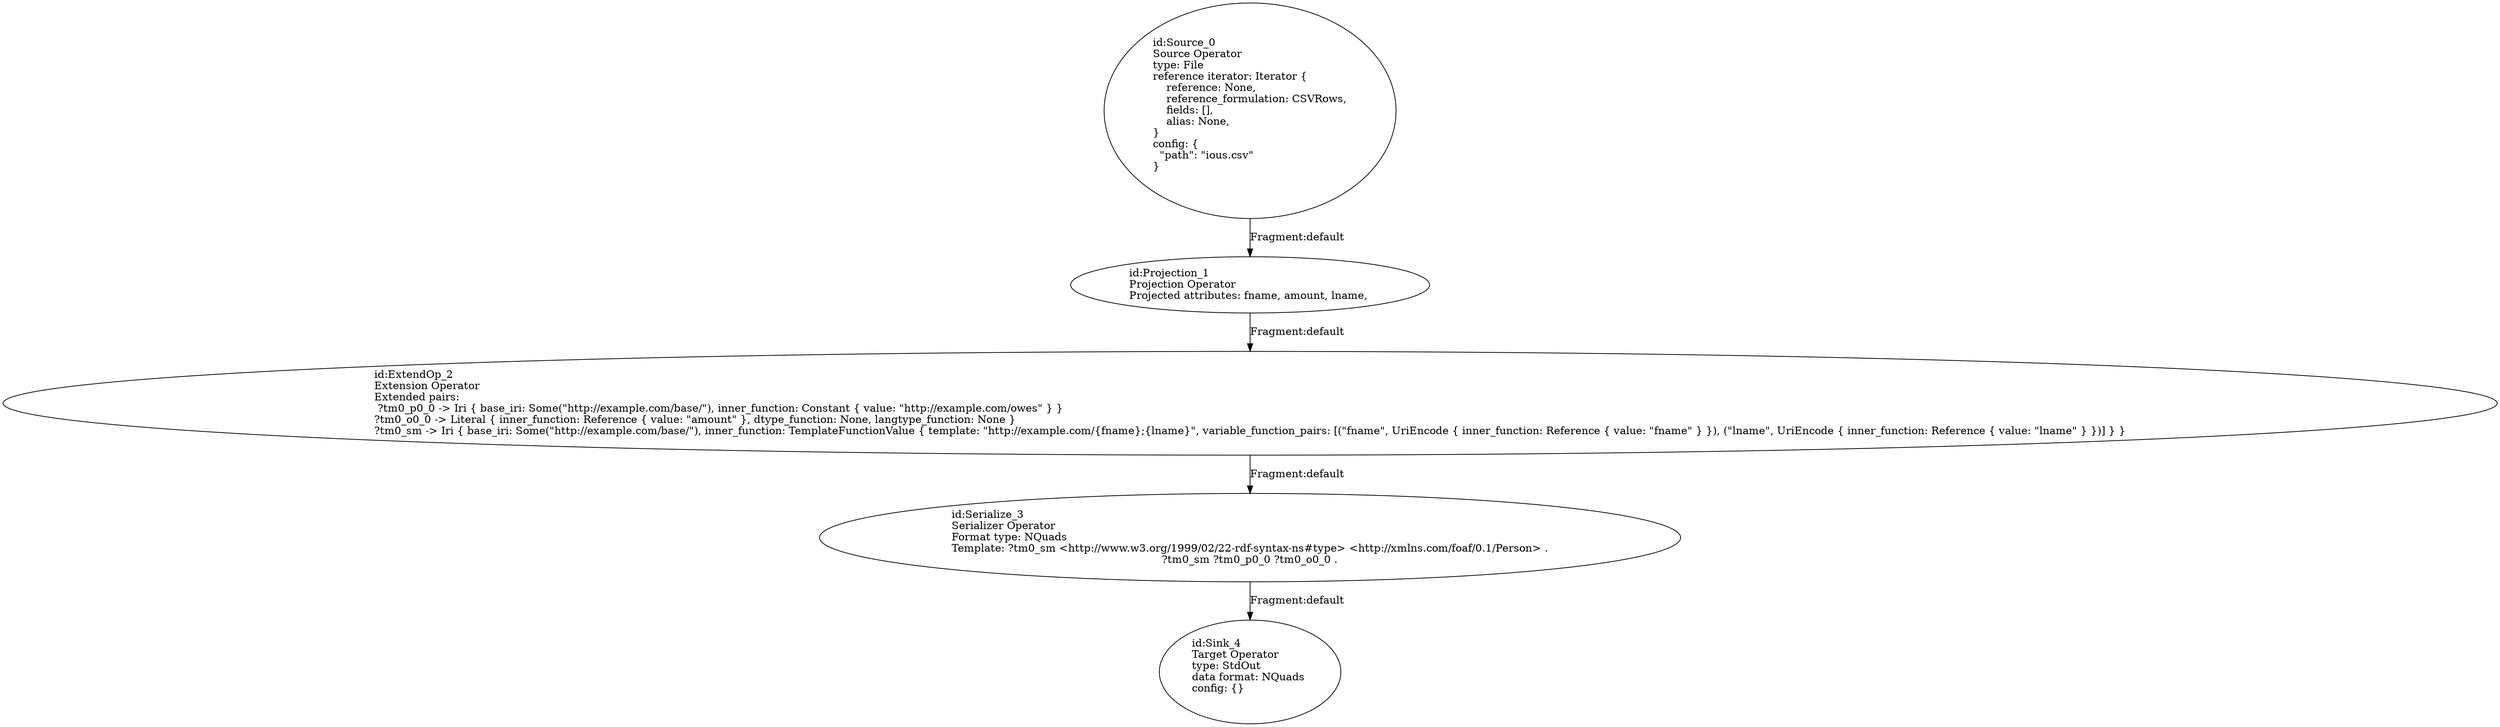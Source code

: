 digraph {
    0 [ label = "id:Source_0 \lSource Operator\ltype: File \lreference iterator: Iterator {\l    reference: None,\l    reference_formulation: CSVRows,\l    fields: [],\l    alias: None,\l} \lconfig: {\l  \"path\": \"ious.csv\"\l}\l             " ]
    1 [ label = "id:Projection_1 \lProjection Operator\lProjected attributes: fname, amount, lname, " ]
    2 [ label = "id:ExtendOp_2 \lExtension Operator\lExtended pairs: \l ?tm0_p0_0 -> Iri { base_iri: Some(\"http://example.com/base/\"), inner_function: Constant { value: \"http://example.com/owes\" } }\l?tm0_o0_0 -> Literal { inner_function: Reference { value: \"amount\" }, dtype_function: None, langtype_function: None }\l?tm0_sm -> Iri { base_iri: Some(\"http://example.com/base/\"), inner_function: TemplateFunctionValue { template: \"http://example.com/{fname};{lname}\", variable_function_pairs: [(\"fname\", UriEncode { inner_function: Reference { value: \"fname\" } }), (\"lname\", UriEncode { inner_function: Reference { value: \"lname\" } })] } }" ]
    3 [ label = "id:Serialize_3 \lSerializer Operator\lFormat type: NQuads\lTemplate: ?tm0_sm <http://www.w3.org/1999/02/22-rdf-syntax-ns#type> <http://xmlns.com/foaf/0.1/Person> .\l?tm0_sm ?tm0_p0_0 ?tm0_o0_0 ." ]
    4 [ label = "id:Sink_4 \lTarget Operator\ltype: StdOut \ldata format: NQuads \lconfig: {}\l             " ]
    0 -> 1 [ label = "Fragment:default" ]
    1 -> 2 [ label = "Fragment:default" ]
    2 -> 3 [ label = "Fragment:default" ]
    3 -> 4 [ label = "Fragment:default" ]
}
